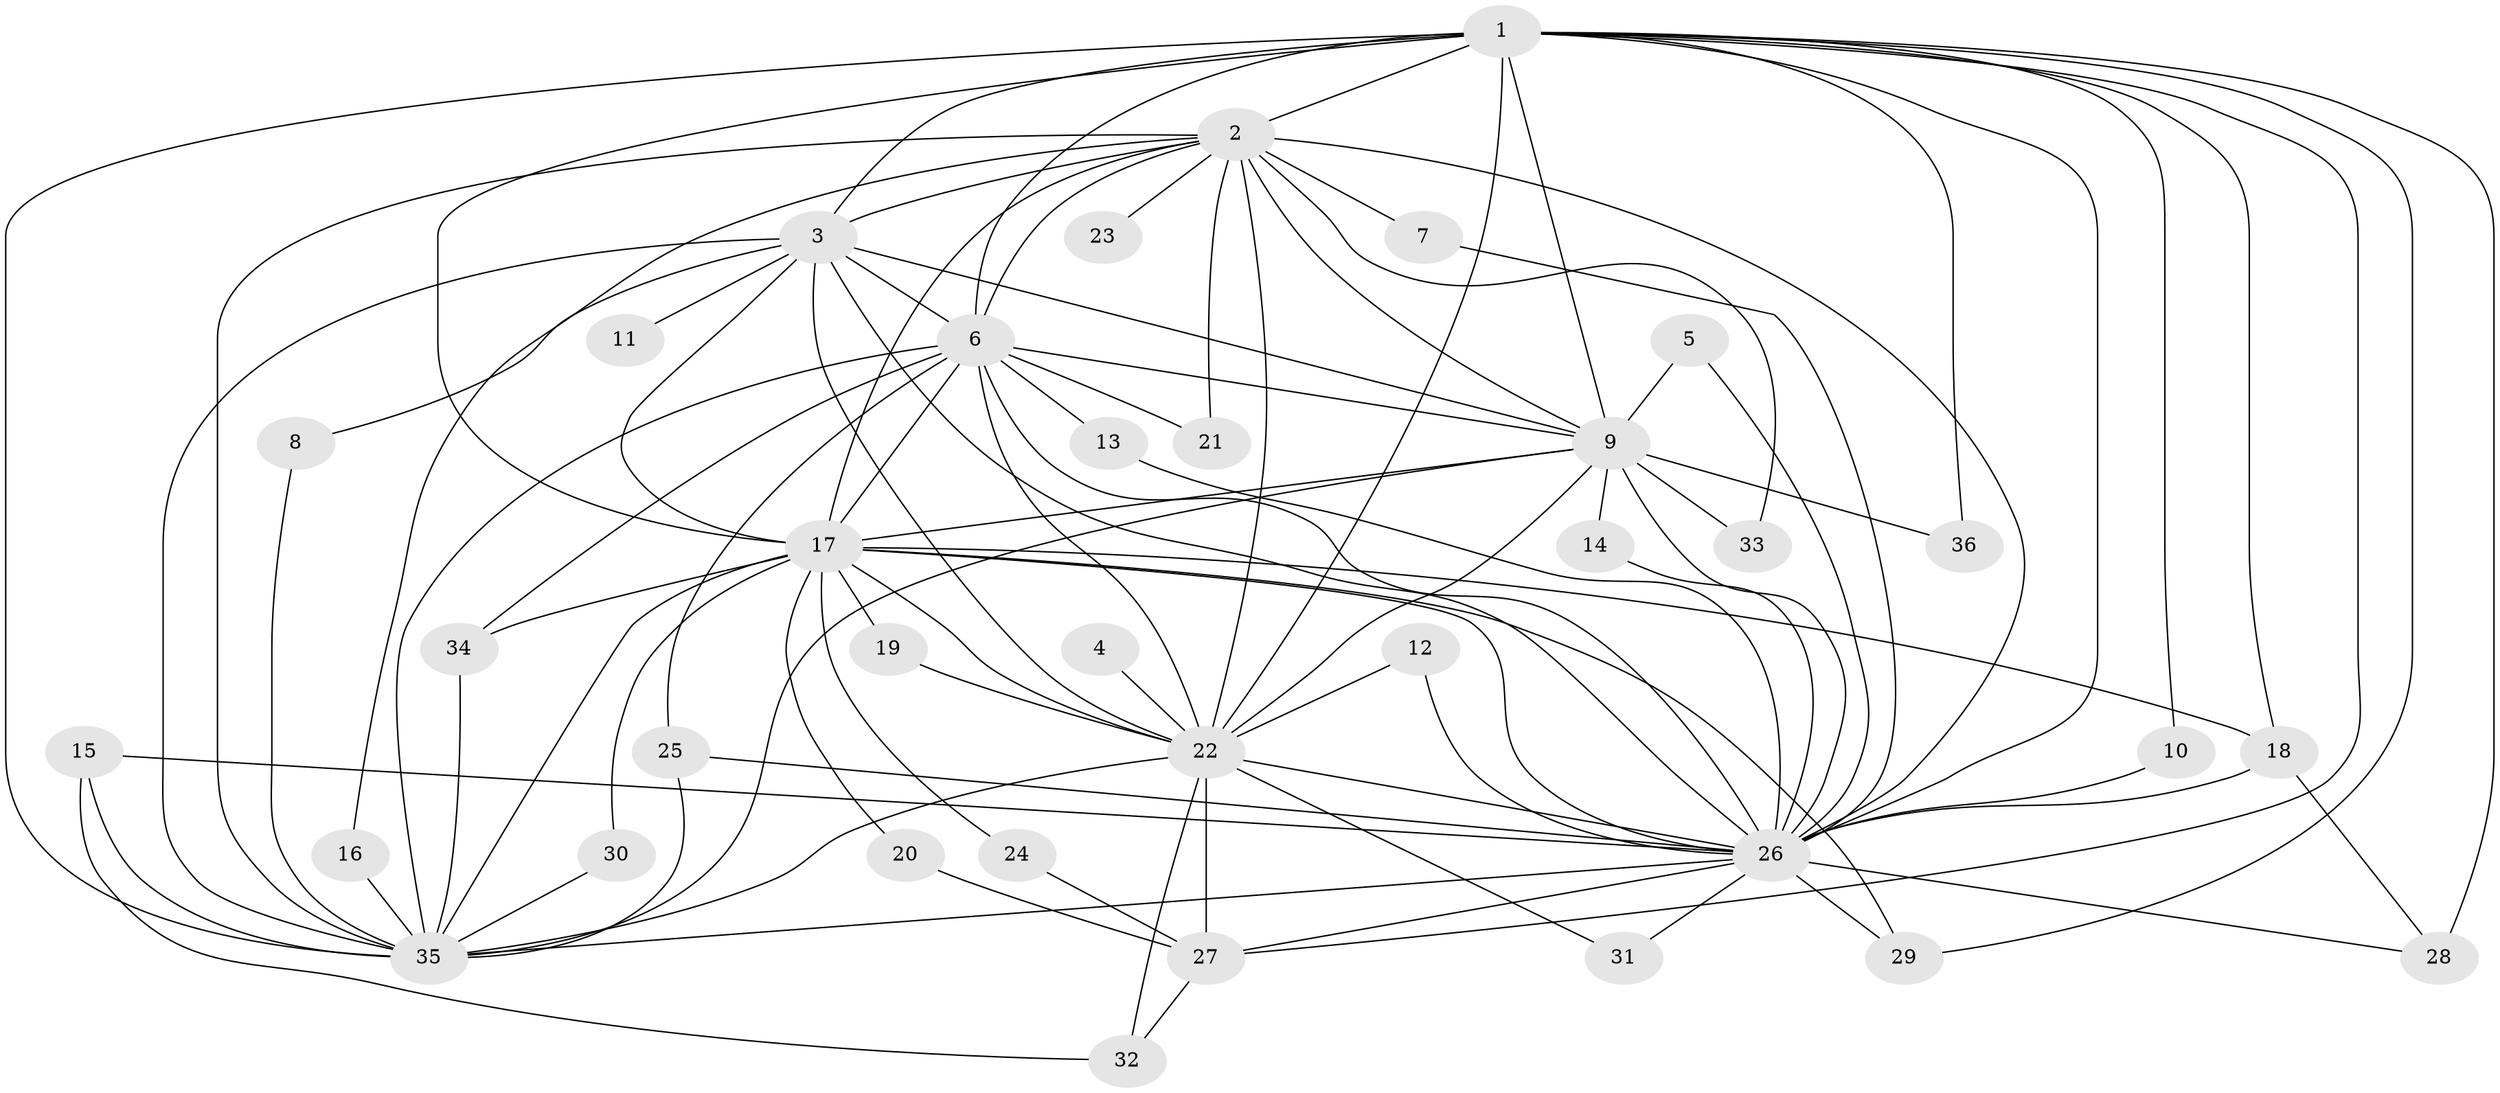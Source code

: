 // original degree distribution, {18: 0.03571428571428571, 13: 0.03571428571428571, 15: 0.017857142857142856, 14: 0.017857142857142856, 17: 0.03571428571428571, 25: 0.017857142857142856, 16: 0.017857142857142856, 2: 0.6071428571428571, 3: 0.17857142857142858, 4: 0.017857142857142856, 6: 0.017857142857142856}
// Generated by graph-tools (version 1.1) at 2025/36/03/04/25 23:36:36]
// undirected, 36 vertices, 94 edges
graph export_dot {
  node [color=gray90,style=filled];
  1;
  2;
  3;
  4;
  5;
  6;
  7;
  8;
  9;
  10;
  11;
  12;
  13;
  14;
  15;
  16;
  17;
  18;
  19;
  20;
  21;
  22;
  23;
  24;
  25;
  26;
  27;
  28;
  29;
  30;
  31;
  32;
  33;
  34;
  35;
  36;
  1 -- 2 [weight=3.0];
  1 -- 3 [weight=2.0];
  1 -- 6 [weight=2.0];
  1 -- 9 [weight=3.0];
  1 -- 10 [weight=1.0];
  1 -- 17 [weight=3.0];
  1 -- 18 [weight=1.0];
  1 -- 22 [weight=2.0];
  1 -- 26 [weight=3.0];
  1 -- 27 [weight=1.0];
  1 -- 28 [weight=1.0];
  1 -- 29 [weight=1.0];
  1 -- 35 [weight=3.0];
  1 -- 36 [weight=1.0];
  2 -- 3 [weight=2.0];
  2 -- 6 [weight=1.0];
  2 -- 7 [weight=1.0];
  2 -- 9 [weight=1.0];
  2 -- 16 [weight=1.0];
  2 -- 17 [weight=1.0];
  2 -- 21 [weight=1.0];
  2 -- 22 [weight=2.0];
  2 -- 23 [weight=1.0];
  2 -- 26 [weight=1.0];
  2 -- 33 [weight=1.0];
  2 -- 35 [weight=1.0];
  3 -- 6 [weight=1.0];
  3 -- 8 [weight=1.0];
  3 -- 9 [weight=1.0];
  3 -- 11 [weight=1.0];
  3 -- 17 [weight=1.0];
  3 -- 22 [weight=1.0];
  3 -- 26 [weight=1.0];
  3 -- 35 [weight=1.0];
  4 -- 22 [weight=1.0];
  5 -- 9 [weight=2.0];
  5 -- 26 [weight=1.0];
  6 -- 9 [weight=1.0];
  6 -- 13 [weight=1.0];
  6 -- 17 [weight=1.0];
  6 -- 21 [weight=1.0];
  6 -- 22 [weight=2.0];
  6 -- 25 [weight=1.0];
  6 -- 26 [weight=1.0];
  6 -- 34 [weight=1.0];
  6 -- 35 [weight=1.0];
  7 -- 26 [weight=1.0];
  8 -- 35 [weight=1.0];
  9 -- 14 [weight=1.0];
  9 -- 17 [weight=1.0];
  9 -- 22 [weight=1.0];
  9 -- 26 [weight=1.0];
  9 -- 33 [weight=1.0];
  9 -- 35 [weight=1.0];
  9 -- 36 [weight=1.0];
  10 -- 26 [weight=2.0];
  12 -- 22 [weight=1.0];
  12 -- 26 [weight=2.0];
  13 -- 26 [weight=1.0];
  14 -- 26 [weight=1.0];
  15 -- 26 [weight=1.0];
  15 -- 32 [weight=1.0];
  15 -- 35 [weight=1.0];
  16 -- 35 [weight=1.0];
  17 -- 18 [weight=1.0];
  17 -- 19 [weight=1.0];
  17 -- 20 [weight=1.0];
  17 -- 22 [weight=1.0];
  17 -- 24 [weight=1.0];
  17 -- 26 [weight=1.0];
  17 -- 29 [weight=1.0];
  17 -- 30 [weight=1.0];
  17 -- 34 [weight=1.0];
  17 -- 35 [weight=1.0];
  18 -- 26 [weight=1.0];
  18 -- 28 [weight=1.0];
  19 -- 22 [weight=1.0];
  20 -- 27 [weight=1.0];
  22 -- 26 [weight=1.0];
  22 -- 27 [weight=1.0];
  22 -- 31 [weight=1.0];
  22 -- 32 [weight=1.0];
  22 -- 35 [weight=1.0];
  24 -- 27 [weight=1.0];
  25 -- 26 [weight=1.0];
  25 -- 35 [weight=1.0];
  26 -- 27 [weight=1.0];
  26 -- 28 [weight=1.0];
  26 -- 29 [weight=1.0];
  26 -- 31 [weight=1.0];
  26 -- 35 [weight=1.0];
  27 -- 32 [weight=1.0];
  30 -- 35 [weight=2.0];
  34 -- 35 [weight=1.0];
}
